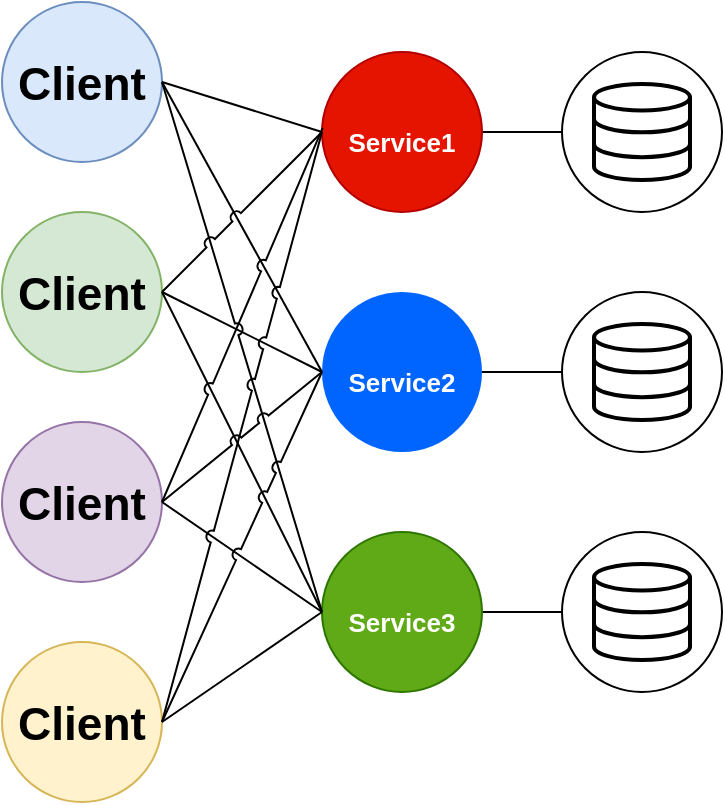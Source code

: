 <mxfile version="13.0.1" type="device"><diagram id="KkrUu-k9M5pNDBkDLkPH" name="Page-1"><mxGraphModel dx="905" dy="680" grid="1" gridSize="10" guides="1" tooltips="1" connect="1" arrows="1" fold="1" page="1" pageScale="1" pageWidth="1169" pageHeight="827" math="0" shadow="0"><root><mxCell id="0"/><mxCell id="1" parent="0"/><mxCell id="ffO7A1AW_t9QspGWIFoe-2" value="" style="group" vertex="1" connectable="0" parent="1"><mxGeometry x="560" y="80" width="80" height="80" as="geometry"/></mxCell><mxCell id="ffO7A1AW_t9QspGWIFoe-3" value="" style="html=1;verticalLabelPosition=bottom;align=center;labelBackgroundColor=#ffffff;verticalAlign=top;strokeWidth=2;strokeColor=#000000;shadow=0;dashed=0;shape=mxgraph.ios7.icons.data;" vertex="1" parent="ffO7A1AW_t9QspGWIFoe-2"><mxGeometry x="16" y="16" width="48" height="48" as="geometry"/></mxCell><mxCell id="ffO7A1AW_t9QspGWIFoe-4" value="" style="shape=ellipse;html=1;dashed=0;whitespace=wrap;aspect=fixed;perimeter=ellipsePerimeter;fillColor=none;" vertex="1" parent="ffO7A1AW_t9QspGWIFoe-2"><mxGeometry width="80" height="80" as="geometry"/></mxCell><mxCell id="ffO7A1AW_t9QspGWIFoe-5" value="" style="group" vertex="1" connectable="0" parent="1"><mxGeometry x="280" y="55" width="80" height="400" as="geometry"/></mxCell><mxCell id="ffO7A1AW_t9QspGWIFoe-6" value="&lt;font style=&quot;font-size: 23px&quot;&gt;Client&lt;/font&gt;" style="shape=ellipse;fillColor=#dae8fc;strokeColor=#6c8ebf;align=center;verticalAlign=middle;whiteSpace=wrap;fontSize=25;fontStyle=1;html=1" vertex="1" parent="ffO7A1AW_t9QspGWIFoe-5"><mxGeometry width="80" height="80" as="geometry"/></mxCell><mxCell id="ffO7A1AW_t9QspGWIFoe-7" value="&lt;font style=&quot;font-size: 23px&quot;&gt;Client&lt;/font&gt;" style="shape=ellipse;fillColor=#d5e8d4;strokeColor=#82b366;align=center;verticalAlign=middle;whiteSpace=wrap;fontSize=25;fontStyle=1;html=1" vertex="1" parent="ffO7A1AW_t9QspGWIFoe-5"><mxGeometry y="105" width="80" height="80" as="geometry"/></mxCell><mxCell id="ffO7A1AW_t9QspGWIFoe-8" value="&lt;font style=&quot;font-size: 23px&quot;&gt;Client&lt;/font&gt;" style="shape=ellipse;fillColor=#e1d5e7;strokeColor=#9673a6;align=center;verticalAlign=middle;whiteSpace=wrap;fontSize=25;fontStyle=1;html=1" vertex="1" parent="ffO7A1AW_t9QspGWIFoe-5"><mxGeometry y="210" width="80" height="80" as="geometry"/></mxCell><mxCell id="ffO7A1AW_t9QspGWIFoe-9" value="&lt;font style=&quot;font-size: 23px&quot;&gt;Client&lt;/font&gt;" style="shape=ellipse;fillColor=#fff2cc;strokeColor=#d6b656;align=center;verticalAlign=middle;whiteSpace=wrap;fontSize=25;fontStyle=1;html=1" vertex="1" parent="ffO7A1AW_t9QspGWIFoe-5"><mxGeometry y="320" width="80" height="80" as="geometry"/></mxCell><mxCell id="ffO7A1AW_t9QspGWIFoe-25" style="edgeStyle=orthogonalEdgeStyle;rounded=0;orthogonalLoop=1;jettySize=auto;html=1;exitX=1;exitY=0.5;exitDx=0;exitDy=0;entryX=0;entryY=0.5;entryDx=0;entryDy=0;endArrow=none;endFill=0;" edge="1" parent="1" source="ffO7A1AW_t9QspGWIFoe-11" target="ffO7A1AW_t9QspGWIFoe-21"><mxGeometry relative="1" as="geometry"/></mxCell><mxCell id="ffO7A1AW_t9QspGWIFoe-11" value="&lt;font style=&quot;font-size: 13px&quot;&gt;Service2&lt;/font&gt;" style="shape=ellipse;fillColor=#0065FF;strokeColor=none;fontColor=#ffffff;align=center;verticalAlign=middle;whiteSpace=wrap;fontSize=25;fontStyle=1;html=1" vertex="1" parent="1"><mxGeometry x="440" y="200" width="80" height="80" as="geometry"/></mxCell><mxCell id="ffO7A1AW_t9QspGWIFoe-18" style="edgeStyle=orthogonalEdgeStyle;rounded=0;orthogonalLoop=1;jettySize=auto;html=1;exitX=1;exitY=0.5;exitDx=0;exitDy=0;entryX=0;entryY=0.5;entryDx=0;entryDy=0;endArrow=none;endFill=0;" edge="1" parent="1" source="ffO7A1AW_t9QspGWIFoe-12" target="ffO7A1AW_t9QspGWIFoe-4"><mxGeometry relative="1" as="geometry"/></mxCell><mxCell id="ffO7A1AW_t9QspGWIFoe-12" value="&lt;font style=&quot;font-size: 13px&quot;&gt;Service1&lt;/font&gt;" style="shape=ellipse;fillColor=#e51400;strokeColor=#B20000;fontColor=#ffffff;align=center;verticalAlign=middle;whiteSpace=wrap;fontSize=25;fontStyle=1;html=1" vertex="1" parent="1"><mxGeometry x="440" y="80" width="80" height="80" as="geometry"/></mxCell><mxCell id="ffO7A1AW_t9QspGWIFoe-26" style="edgeStyle=orthogonalEdgeStyle;rounded=0;orthogonalLoop=1;jettySize=auto;html=1;exitX=1;exitY=0.5;exitDx=0;exitDy=0;endArrow=none;endFill=0;" edge="1" parent="1" source="ffO7A1AW_t9QspGWIFoe-13" target="ffO7A1AW_t9QspGWIFoe-24"><mxGeometry relative="1" as="geometry"/></mxCell><mxCell id="ffO7A1AW_t9QspGWIFoe-13" value="&lt;span style=&quot;font-size: 13px&quot;&gt;Service3&lt;/span&gt;" style="shape=ellipse;fillColor=#60a917;strokeColor=#2D7600;fontColor=#ffffff;align=center;verticalAlign=middle;whiteSpace=wrap;fontSize=25;fontStyle=1;html=1" vertex="1" parent="1"><mxGeometry x="440" y="320" width="80" height="80" as="geometry"/></mxCell><mxCell id="ffO7A1AW_t9QspGWIFoe-19" value="" style="group" vertex="1" connectable="0" parent="1"><mxGeometry x="560" y="200" width="80" height="80" as="geometry"/></mxCell><mxCell id="ffO7A1AW_t9QspGWIFoe-20" value="" style="html=1;verticalLabelPosition=bottom;align=center;labelBackgroundColor=#ffffff;verticalAlign=top;strokeWidth=2;strokeColor=#000000;shadow=0;dashed=0;shape=mxgraph.ios7.icons.data;" vertex="1" parent="ffO7A1AW_t9QspGWIFoe-19"><mxGeometry x="16" y="16" width="48" height="48" as="geometry"/></mxCell><mxCell id="ffO7A1AW_t9QspGWIFoe-21" value="" style="shape=ellipse;html=1;dashed=0;whitespace=wrap;aspect=fixed;perimeter=ellipsePerimeter;fillColor=none;" vertex="1" parent="ffO7A1AW_t9QspGWIFoe-19"><mxGeometry width="80" height="80" as="geometry"/></mxCell><mxCell id="ffO7A1AW_t9QspGWIFoe-22" value="" style="group" vertex="1" connectable="0" parent="1"><mxGeometry x="560" y="320" width="80" height="80" as="geometry"/></mxCell><mxCell id="ffO7A1AW_t9QspGWIFoe-23" value="" style="html=1;verticalLabelPosition=bottom;align=center;labelBackgroundColor=#ffffff;verticalAlign=top;strokeWidth=2;strokeColor=#000000;shadow=0;dashed=0;shape=mxgraph.ios7.icons.data;" vertex="1" parent="ffO7A1AW_t9QspGWIFoe-22"><mxGeometry x="16" y="16" width="48" height="48" as="geometry"/></mxCell><mxCell id="ffO7A1AW_t9QspGWIFoe-24" value="" style="shape=ellipse;html=1;dashed=0;whitespace=wrap;aspect=fixed;perimeter=ellipsePerimeter;fillColor=none;" vertex="1" parent="ffO7A1AW_t9QspGWIFoe-22"><mxGeometry width="80" height="80" as="geometry"/></mxCell><mxCell id="ffO7A1AW_t9QspGWIFoe-31" style="orthogonalLoop=1;jettySize=auto;html=1;exitX=1;exitY=0.5;exitDx=0;exitDy=0;endArrow=none;endFill=0;jumpStyle=sharp;comic=0;strokeColor=#000000;rounded=0;elbow=vertical;entryX=0;entryY=0.5;entryDx=0;entryDy=0;" edge="1" parent="1" source="ffO7A1AW_t9QspGWIFoe-7" target="ffO7A1AW_t9QspGWIFoe-11"><mxGeometry relative="1" as="geometry"/></mxCell><mxCell id="ffO7A1AW_t9QspGWIFoe-32" style="edgeStyle=none;rounded=0;comic=0;jumpStyle=sharp;orthogonalLoop=1;jettySize=auto;html=1;exitX=1;exitY=0.5;exitDx=0;exitDy=0;entryX=0;entryY=0.5;entryDx=0;entryDy=0;endArrow=none;endFill=0;strokeColor=#000000;" edge="1" parent="1" source="ffO7A1AW_t9QspGWIFoe-6" target="ffO7A1AW_t9QspGWIFoe-12"><mxGeometry relative="1" as="geometry"/></mxCell><mxCell id="ffO7A1AW_t9QspGWIFoe-33" style="edgeStyle=none;rounded=0;comic=0;jumpStyle=sharp;orthogonalLoop=1;jettySize=auto;html=1;exitX=1;exitY=0.5;exitDx=0;exitDy=0;entryX=0;entryY=0.5;entryDx=0;entryDy=0;endArrow=none;endFill=0;strokeColor=#000000;" edge="1" parent="1" source="ffO7A1AW_t9QspGWIFoe-6" target="ffO7A1AW_t9QspGWIFoe-11"><mxGeometry relative="1" as="geometry"/></mxCell><mxCell id="ffO7A1AW_t9QspGWIFoe-35" style="edgeStyle=none;rounded=0;comic=0;jumpStyle=arc;orthogonalLoop=1;jettySize=auto;html=1;exitX=1;exitY=0.5;exitDx=0;exitDy=0;entryX=0;entryY=0.5;entryDx=0;entryDy=0;endArrow=none;endFill=0;strokeColor=#000000;" edge="1" parent="1" source="ffO7A1AW_t9QspGWIFoe-6" target="ffO7A1AW_t9QspGWIFoe-13"><mxGeometry relative="1" as="geometry"/></mxCell><mxCell id="ffO7A1AW_t9QspGWIFoe-36" style="edgeStyle=none;rounded=0;comic=0;jumpStyle=arc;orthogonalLoop=1;jettySize=auto;html=1;exitX=1;exitY=0.5;exitDx=0;exitDy=0;entryX=0;entryY=0.5;entryDx=0;entryDy=0;endArrow=none;endFill=0;strokeColor=#000000;" edge="1" parent="1" source="ffO7A1AW_t9QspGWIFoe-7" target="ffO7A1AW_t9QspGWIFoe-12"><mxGeometry relative="1" as="geometry"/></mxCell><mxCell id="ffO7A1AW_t9QspGWIFoe-37" style="edgeStyle=none;rounded=0;comic=0;jumpStyle=arc;orthogonalLoop=1;jettySize=auto;html=1;exitX=1;exitY=0.5;exitDx=0;exitDy=0;entryX=0;entryY=0.5;entryDx=0;entryDy=0;endArrow=none;endFill=0;strokeColor=#000000;" edge="1" parent="1" source="ffO7A1AW_t9QspGWIFoe-7" target="ffO7A1AW_t9QspGWIFoe-13"><mxGeometry relative="1" as="geometry"/></mxCell><mxCell id="ffO7A1AW_t9QspGWIFoe-38" style="edgeStyle=none;rounded=0;comic=0;jumpStyle=arc;orthogonalLoop=1;jettySize=auto;html=1;exitX=1;exitY=0.5;exitDx=0;exitDy=0;entryX=0.004;entryY=0.475;entryDx=0;entryDy=0;entryPerimeter=0;endArrow=none;endFill=0;strokeColor=#000000;" edge="1" parent="1" source="ffO7A1AW_t9QspGWIFoe-8" target="ffO7A1AW_t9QspGWIFoe-12"><mxGeometry relative="1" as="geometry"/></mxCell><mxCell id="ffO7A1AW_t9QspGWIFoe-39" style="edgeStyle=none;rounded=0;comic=0;jumpStyle=arc;orthogonalLoop=1;jettySize=auto;html=1;exitX=1;exitY=0.5;exitDx=0;exitDy=0;entryX=0;entryY=0.5;entryDx=0;entryDy=0;endArrow=none;endFill=0;strokeColor=#000000;" edge="1" parent="1" source="ffO7A1AW_t9QspGWIFoe-8" target="ffO7A1AW_t9QspGWIFoe-11"><mxGeometry relative="1" as="geometry"/></mxCell><mxCell id="ffO7A1AW_t9QspGWIFoe-40" style="edgeStyle=none;rounded=0;comic=0;jumpStyle=arc;orthogonalLoop=1;jettySize=auto;html=1;exitX=1;exitY=0.5;exitDx=0;exitDy=0;entryX=0;entryY=0.5;entryDx=0;entryDy=0;endArrow=none;endFill=0;strokeColor=#000000;" edge="1" parent="1" source="ffO7A1AW_t9QspGWIFoe-9" target="ffO7A1AW_t9QspGWIFoe-13"><mxGeometry relative="1" as="geometry"/></mxCell><mxCell id="ffO7A1AW_t9QspGWIFoe-41" style="edgeStyle=none;rounded=0;comic=0;jumpStyle=arc;orthogonalLoop=1;jettySize=auto;html=1;exitX=1;exitY=0.5;exitDx=0;exitDy=0;entryX=0;entryY=0.5;entryDx=0;entryDy=0;endArrow=none;endFill=0;strokeColor=#000000;" edge="1" parent="1" source="ffO7A1AW_t9QspGWIFoe-8" target="ffO7A1AW_t9QspGWIFoe-13"><mxGeometry relative="1" as="geometry"/></mxCell><mxCell id="ffO7A1AW_t9QspGWIFoe-42" style="edgeStyle=none;rounded=0;comic=0;jumpStyle=arc;orthogonalLoop=1;jettySize=auto;html=1;exitX=1;exitY=0.5;exitDx=0;exitDy=0;entryX=0;entryY=0.5;entryDx=0;entryDy=0;endArrow=none;endFill=0;strokeColor=#000000;" edge="1" parent="1" source="ffO7A1AW_t9QspGWIFoe-9" target="ffO7A1AW_t9QspGWIFoe-11"><mxGeometry relative="1" as="geometry"/></mxCell><mxCell id="ffO7A1AW_t9QspGWIFoe-43" style="edgeStyle=none;rounded=0;comic=0;jumpStyle=arc;orthogonalLoop=1;jettySize=auto;html=1;exitX=1;exitY=0.5;exitDx=0;exitDy=0;entryX=0;entryY=0.5;entryDx=0;entryDy=0;endArrow=none;endFill=0;strokeColor=#000000;" edge="1" parent="1" source="ffO7A1AW_t9QspGWIFoe-9" target="ffO7A1AW_t9QspGWIFoe-12"><mxGeometry relative="1" as="geometry"/></mxCell></root></mxGraphModel></diagram></mxfile>